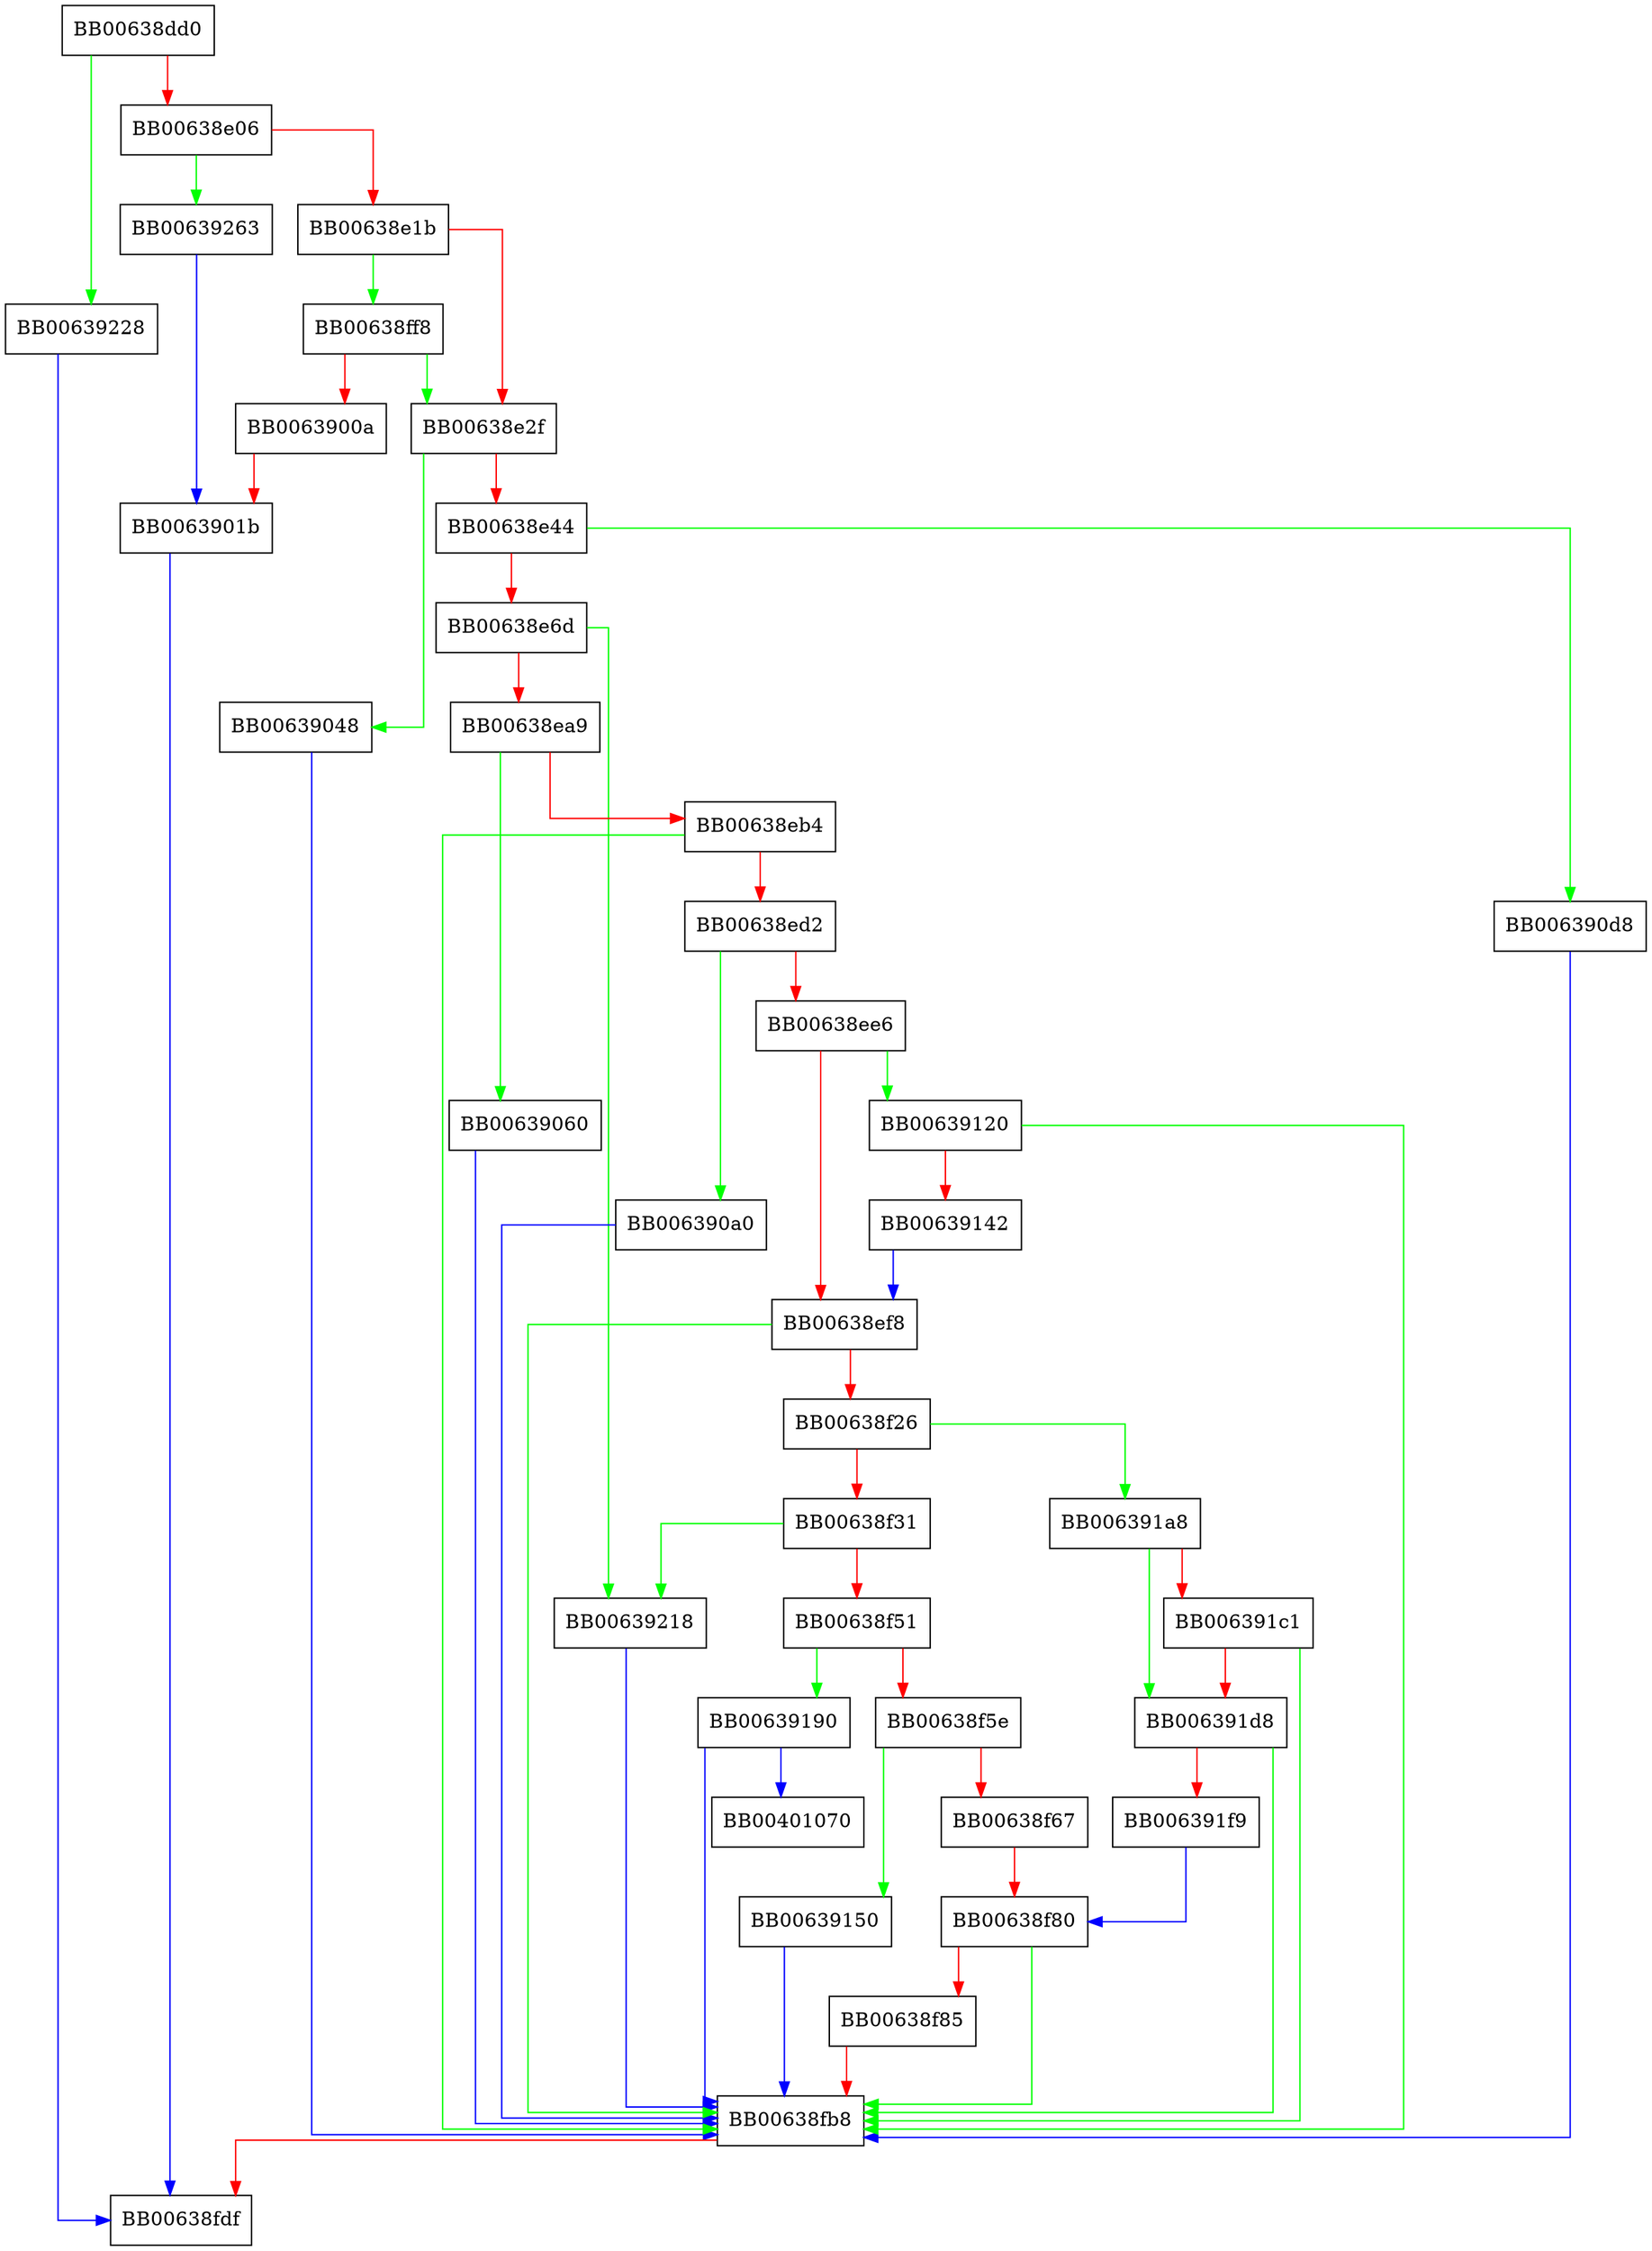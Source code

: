 digraph rsa_ossl_public_decrypt {
  node [shape="box"];
  graph [splines=ortho];
  BB00638dd0 -> BB00639228 [color="green"];
  BB00638dd0 -> BB00638e06 [color="red"];
  BB00638e06 -> BB00639263 [color="green"];
  BB00638e06 -> BB00638e1b [color="red"];
  BB00638e1b -> BB00638ff8 [color="green"];
  BB00638e1b -> BB00638e2f [color="red"];
  BB00638e2f -> BB00639048 [color="green"];
  BB00638e2f -> BB00638e44 [color="red"];
  BB00638e44 -> BB006390d8 [color="green"];
  BB00638e44 -> BB00638e6d [color="red"];
  BB00638e6d -> BB00639218 [color="green"];
  BB00638e6d -> BB00638ea9 [color="red"];
  BB00638ea9 -> BB00639060 [color="green"];
  BB00638ea9 -> BB00638eb4 [color="red"];
  BB00638eb4 -> BB00638fb8 [color="green"];
  BB00638eb4 -> BB00638ed2 [color="red"];
  BB00638ed2 -> BB006390a0 [color="green"];
  BB00638ed2 -> BB00638ee6 [color="red"];
  BB00638ee6 -> BB00639120 [color="green"];
  BB00638ee6 -> BB00638ef8 [color="red"];
  BB00638ef8 -> BB00638fb8 [color="green"];
  BB00638ef8 -> BB00638f26 [color="red"];
  BB00638f26 -> BB006391a8 [color="green"];
  BB00638f26 -> BB00638f31 [color="red"];
  BB00638f31 -> BB00639218 [color="green"];
  BB00638f31 -> BB00638f51 [color="red"];
  BB00638f51 -> BB00639190 [color="green"];
  BB00638f51 -> BB00638f5e [color="red"];
  BB00638f5e -> BB00639150 [color="green"];
  BB00638f5e -> BB00638f67 [color="red"];
  BB00638f67 -> BB00638f80 [color="red"];
  BB00638f80 -> BB00638fb8 [color="green"];
  BB00638f80 -> BB00638f85 [color="red"];
  BB00638f85 -> BB00638fb8 [color="red"];
  BB00638fb8 -> BB00638fdf [color="red"];
  BB00638ff8 -> BB00638e2f [color="green"];
  BB00638ff8 -> BB0063900a [color="red"];
  BB0063900a -> BB0063901b [color="red"];
  BB0063901b -> BB00638fdf [color="blue"];
  BB00639048 -> BB00638fb8 [color="blue"];
  BB00639060 -> BB00638fb8 [color="blue"];
  BB006390a0 -> BB00638fb8 [color="blue"];
  BB006390d8 -> BB00638fb8 [color="blue"];
  BB00639120 -> BB00638fb8 [color="green"];
  BB00639120 -> BB00639142 [color="red"];
  BB00639142 -> BB00638ef8 [color="blue"];
  BB00639150 -> BB00638fb8 [color="blue"];
  BB00639190 -> BB00401070 [color="blue"];
  BB00639190 -> BB00638fb8 [color="blue"];
  BB006391a8 -> BB006391d8 [color="green"];
  BB006391a8 -> BB006391c1 [color="red"];
  BB006391c1 -> BB00638fb8 [color="green"];
  BB006391c1 -> BB006391d8 [color="red"];
  BB006391d8 -> BB00638fb8 [color="green"];
  BB006391d8 -> BB006391f9 [color="red"];
  BB006391f9 -> BB00638f80 [color="blue"];
  BB00639218 -> BB00638fb8 [color="blue"];
  BB00639228 -> BB00638fdf [color="blue"];
  BB00639263 -> BB0063901b [color="blue"];
}